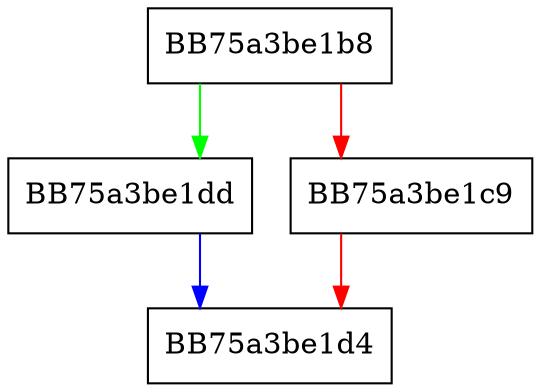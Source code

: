 digraph acquireMpEngineConfig {
  node [shape="box"];
  graph [splines=ortho];
  BB75a3be1b8 -> BB75a3be1dd [color="green"];
  BB75a3be1b8 -> BB75a3be1c9 [color="red"];
  BB75a3be1c9 -> BB75a3be1d4 [color="red"];
  BB75a3be1dd -> BB75a3be1d4 [color="blue"];
}